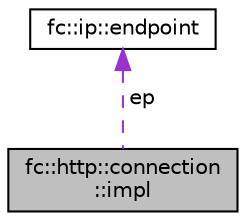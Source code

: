 digraph "fc::http::connection::impl"
{
  edge [fontname="Helvetica",fontsize="10",labelfontname="Helvetica",labelfontsize="10"];
  node [fontname="Helvetica",fontsize="10",shape=record];
  Node1 [label="fc::http::connection\l::impl",height=0.2,width=0.4,color="black", fillcolor="grey75", style="filled", fontcolor="black"];
  Node2 -> Node1 [dir="back",color="darkorchid3",fontsize="10",style="dashed",label=" ep" ];
  Node2 [label="fc::ip::endpoint",height=0.2,width=0.4,color="black", fillcolor="white", style="filled",URL="$classfc_1_1ip_1_1endpoint.html"];
}

